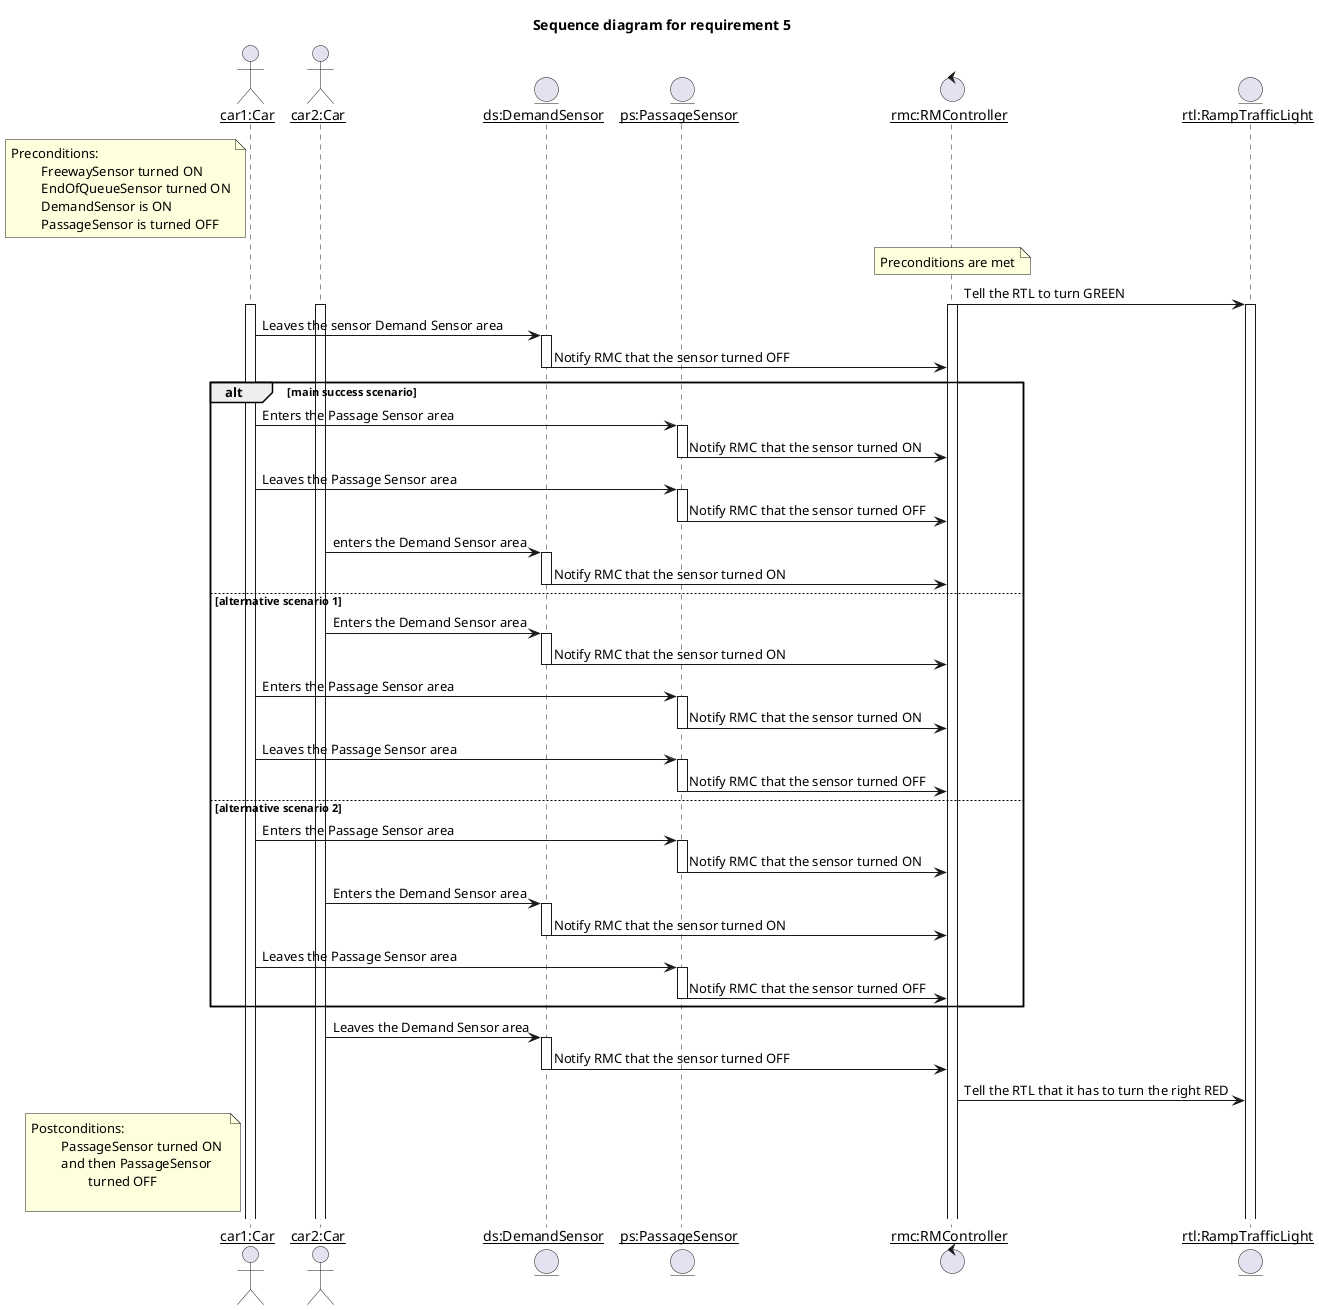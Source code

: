 @startuml
skinparam sequenceParticipant underline

'5) When the FS is ON and the QS is ON,
'if DS is turned ON, it indicates intense traffic over the ramp.
'In this scenario, two cars must cross the TL before it turns RED.
'Then, set TL to GREEN. After DS is OFF, ON and OFF (two cars),
'turn TL to RED.

title "Sequence diagram for requirement 5"

actor "car1:Car" as Car1
actor "car2:Car" as Car2

entity "ds:DemandSensor" as DS
entity "ps:PassageSensor" as PS
control "rmc:RMController" as RMC
entity "rtl:RampTrafficLight" as RTL

note left of Car1: Preconditions:\n\t FreewaySensor turned ON\n\t EndOfQueueSensor turned ON\n\t DemandSensor is ON\n\t PassageSensor is turned OFF

'below commented lines not explicitly needed because they are part of the preconditions
'FS -> RMC: on
'QS -> RMC: on
'DS -> RMC: on

note over RMC: Preconditions are met
RMC -> RTL: Tell the RTL to turn GREEN
Activate RTL
Activate Car1
Activate Car2
Activate RMC

Car1 -> DS: Leaves the sensor Demand Sensor area
Activate DS
DS -> RMC: Notify RMC that the sensor turned OFF
Deactivate DS

alt main success scenario
    Car1 -> PS: Enters the Passage Sensor area
    Activate PS
    PS -> RMC: Notify RMC that the sensor turned ON
    Deactivate PS
    Car1 -> PS: Leaves the Passage Sensor area
    Activate PS
    PS -> RMC: Notify RMC that the sensor turned OFF
    Deactivate PS
    Car2 -> DS: enters the Demand Sensor area
    Activate DS
    DS -> RMC: Notify RMC that the sensor turned ON
    Deactivate DS
else alternative scenario 1
    Car2 -> DS: Enters the Demand Sensor area
    Activate DS
    DS -> RMC: Notify RMC that the sensor turned ON
    Deactivate DS
    Car1 -> PS: Enters the Passage Sensor area
    Activate PS
    PS -> RMC: Notify RMC that the sensor turned ON
    Deactivate PS
    Car1 -> PS: Leaves the Passage Sensor area
    Activate PS
    PS -> RMC: Notify RMC that the sensor turned OFF
    Deactivate PS
else alternative scenario 2
    Car1 -> PS: Enters the Passage Sensor area
    Activate PS
    PS -> RMC: Notify RMC that the sensor turned ON
    Deactivate PS
    Car2 -> DS: Enters the Demand Sensor area
    Activate DS
    DS -> RMC: Notify RMC that the sensor turned ON
    Deactivate DS
    Car1 -> PS: Leaves the Passage Sensor area
    Activate PS
    PS -> RMC: Notify RMC that the sensor turned OFF
    Deactivate PS
end


Car2 -> DS: Leaves the Demand Sensor area
Activate DS
DS -> RMC: Notify RMC that the sensor turned OFF
Deactivate DS

RMC -> RTL: Tell the RTL that it has to turn the right RED
'Deactivate RMC
'Deactivate RTL

note left of Car1: Postconditions:\n\t PassageSensor turned ON \n\t and then PassageSensor \n\t\t turned OFF\n\t

@enduml